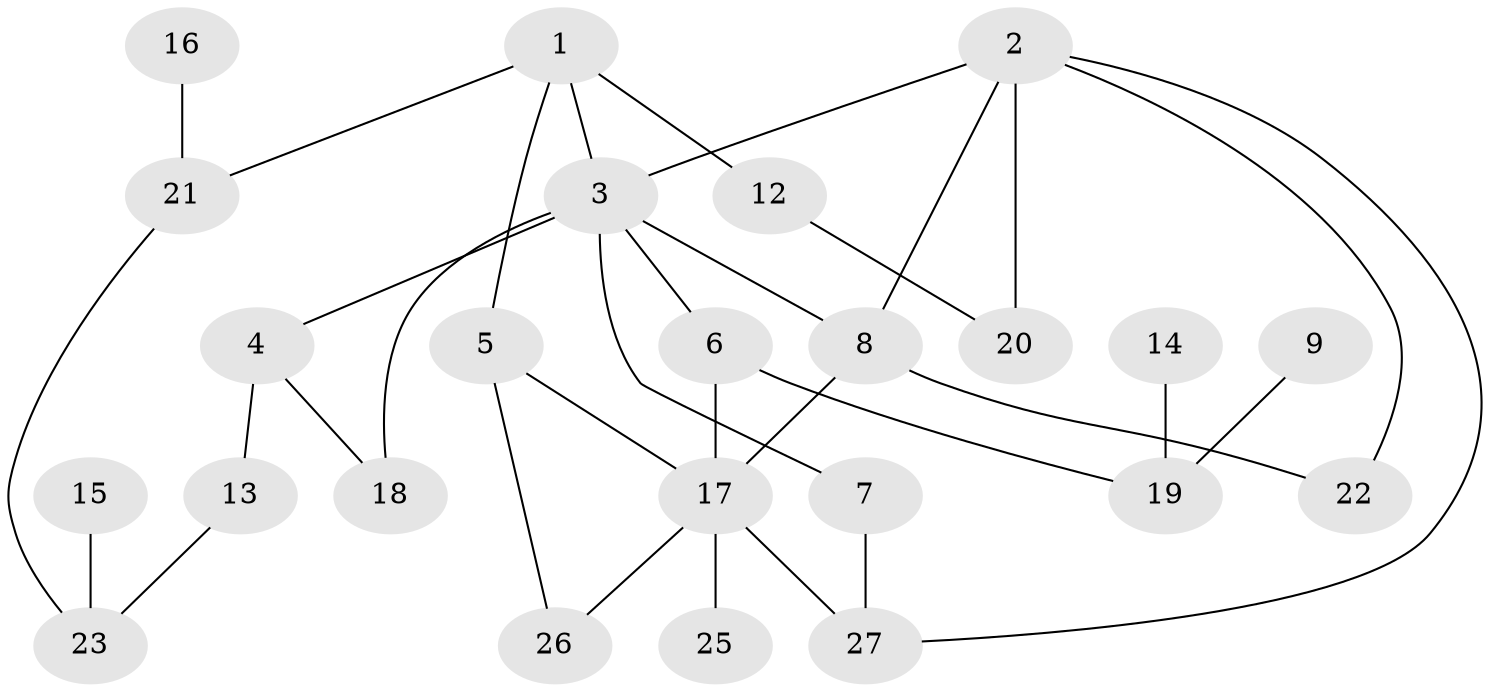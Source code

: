 // original degree distribution, {4: 0.1320754716981132, 2: 0.2830188679245283, 1: 0.24528301886792453, 5: 0.05660377358490566, 3: 0.22641509433962265, 0: 0.05660377358490566}
// Generated by graph-tools (version 1.1) at 2025/48/03/04/25 22:48:11]
// undirected, 24 vertices, 33 edges
graph export_dot {
  node [color=gray90,style=filled];
  1;
  2;
  3;
  4;
  5;
  6;
  7;
  8;
  9;
  12;
  13;
  14;
  15;
  16;
  17;
  18;
  19;
  20;
  21;
  22;
  23;
  25;
  26;
  27;
  1 -- 3 [weight=1.0];
  1 -- 5 [weight=1.0];
  1 -- 12 [weight=1.0];
  1 -- 21 [weight=1.0];
  2 -- 3 [weight=1.0];
  2 -- 8 [weight=1.0];
  2 -- 20 [weight=1.0];
  2 -- 22 [weight=1.0];
  2 -- 27 [weight=1.0];
  3 -- 4 [weight=1.0];
  3 -- 6 [weight=1.0];
  3 -- 7 [weight=1.0];
  3 -- 8 [weight=1.0];
  3 -- 18 [weight=1.0];
  4 -- 13 [weight=1.0];
  4 -- 18 [weight=1.0];
  5 -- 17 [weight=1.0];
  5 -- 26 [weight=1.0];
  6 -- 17 [weight=1.0];
  6 -- 19 [weight=1.0];
  7 -- 27 [weight=1.0];
  8 -- 17 [weight=2.0];
  8 -- 22 [weight=1.0];
  9 -- 19 [weight=1.0];
  12 -- 20 [weight=1.0];
  13 -- 23 [weight=1.0];
  14 -- 19 [weight=1.0];
  15 -- 23 [weight=2.0];
  16 -- 21 [weight=1.0];
  17 -- 25 [weight=1.0];
  17 -- 26 [weight=1.0];
  17 -- 27 [weight=1.0];
  21 -- 23 [weight=1.0];
}

